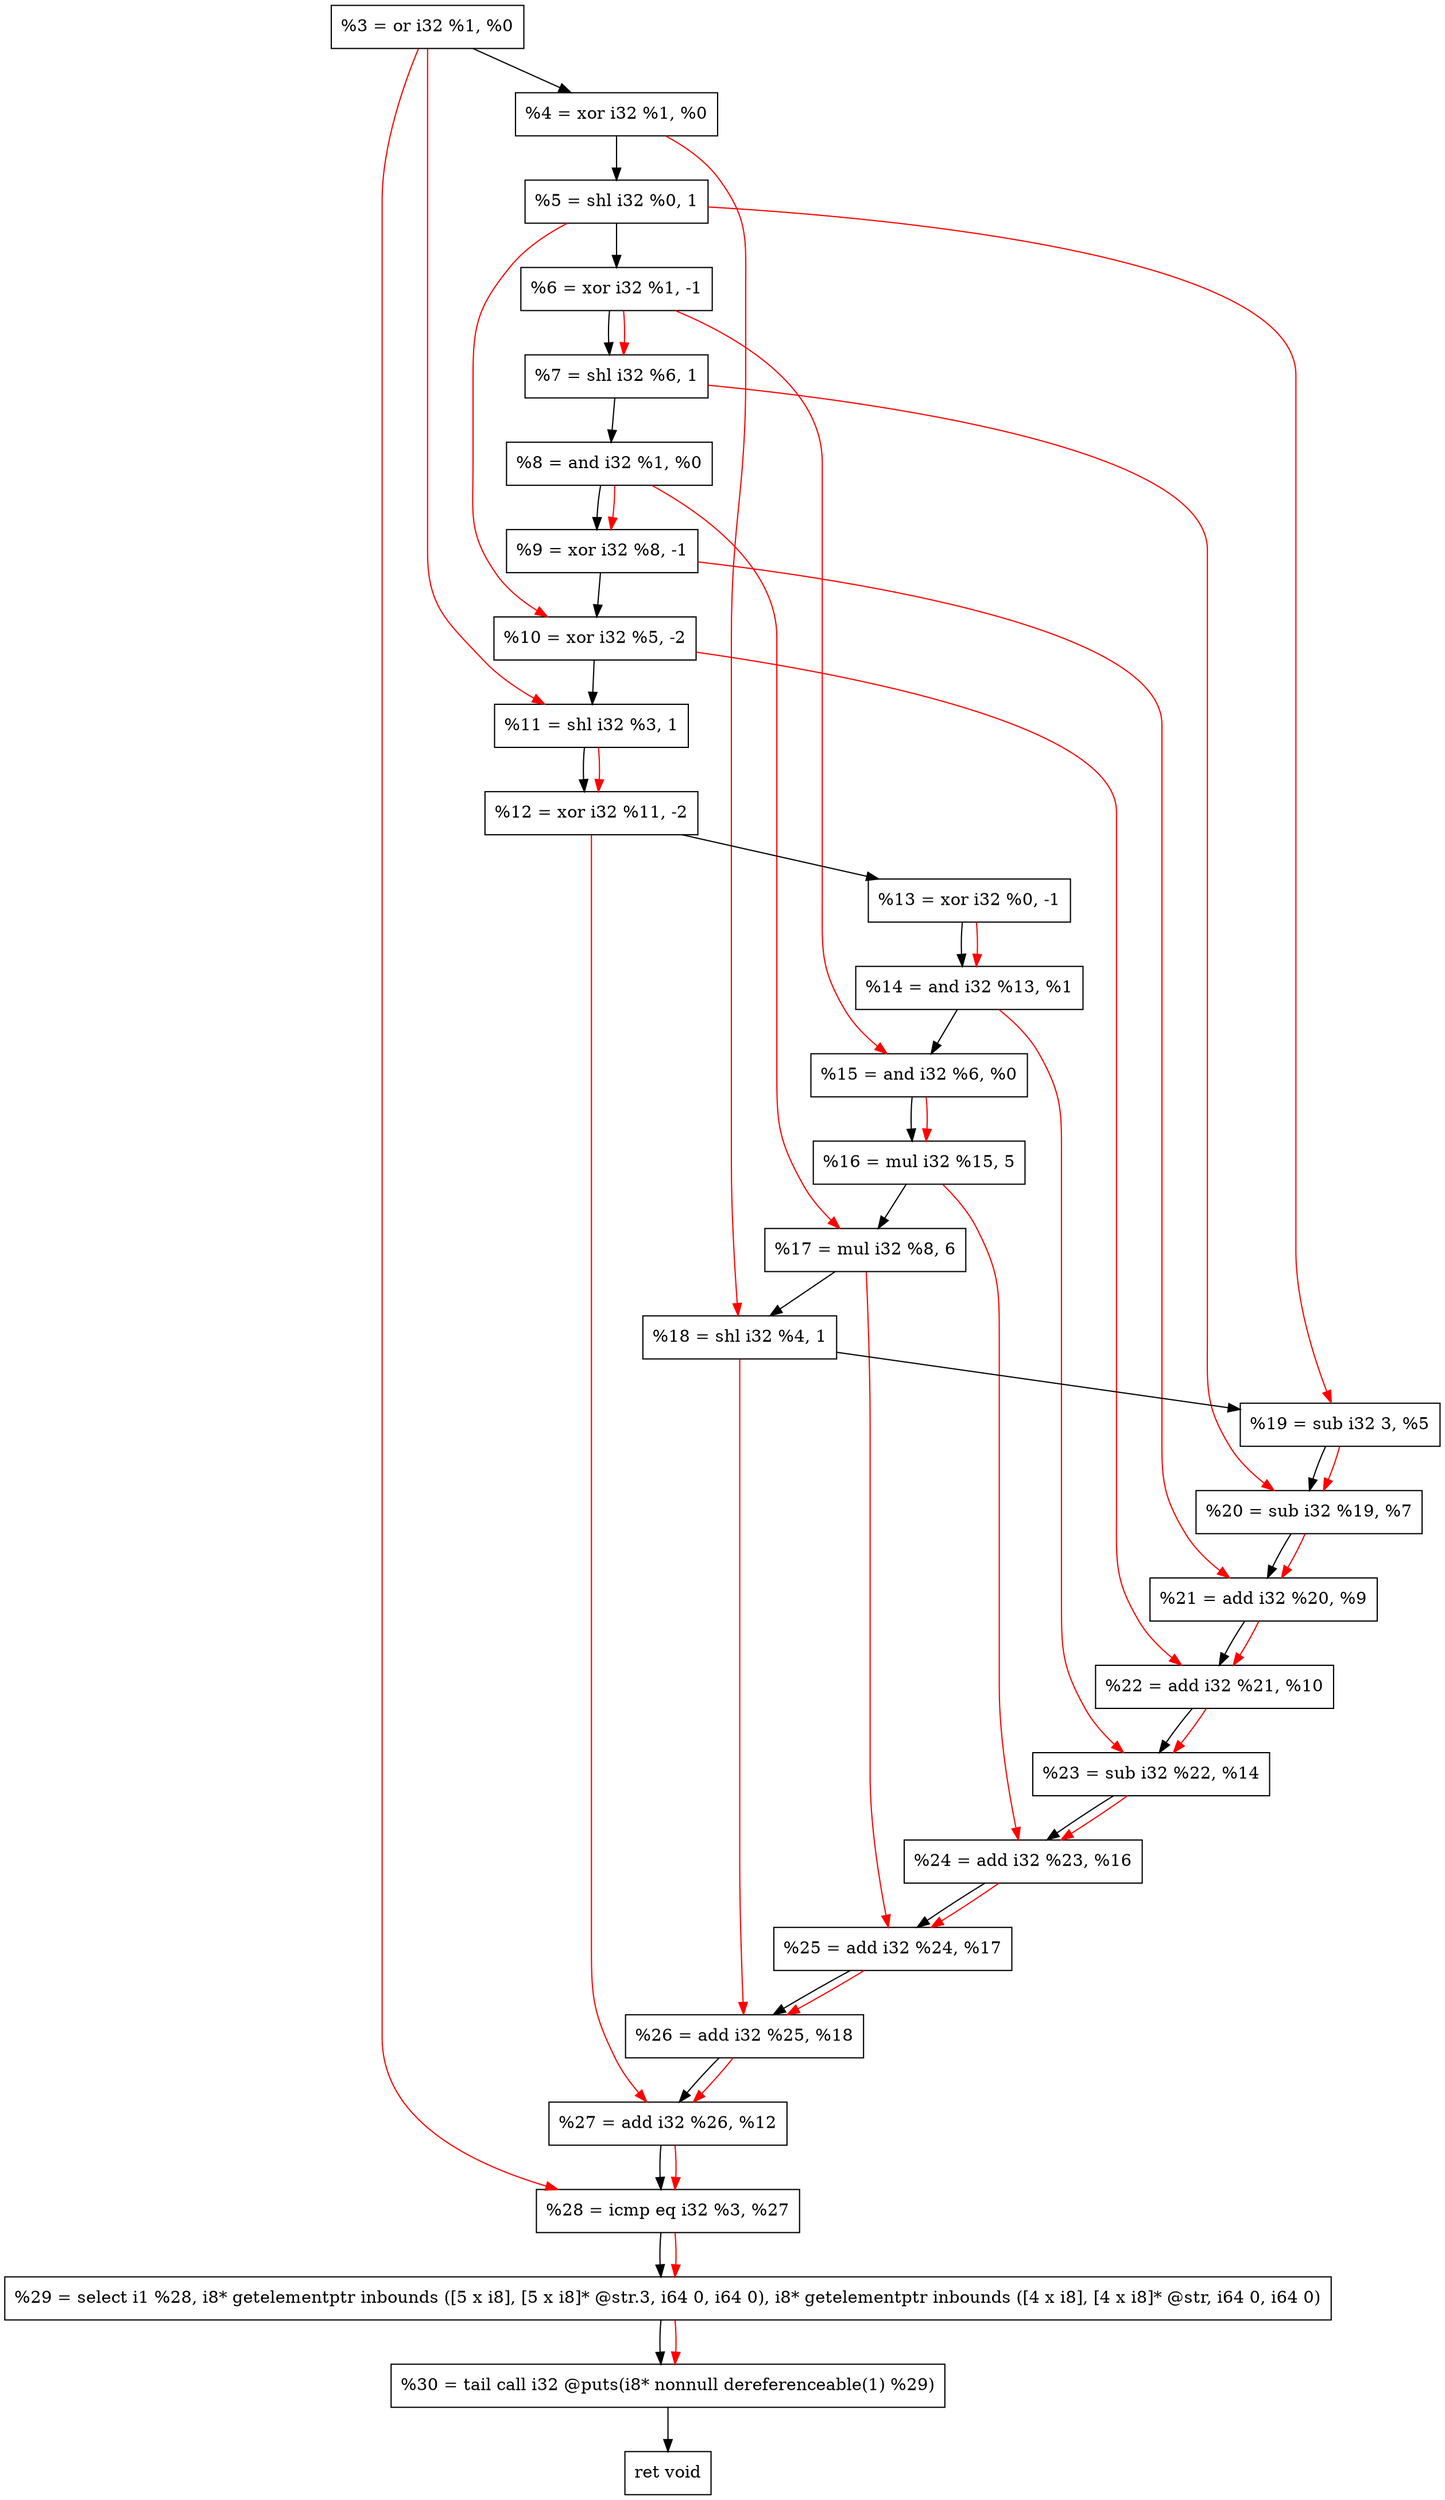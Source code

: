digraph "DFG for'crackme' function" {
	Node0x1e3f5a0[shape=record, label="  %3 = or i32 %1, %0"];
	Node0x1e3f610[shape=record, label="  %4 = xor i32 %1, %0"];
	Node0x1e3fce0[shape=record, label="  %5 = shl i32 %0, 1"];
	Node0x1e3fd80[shape=record, label="  %6 = xor i32 %1, -1"];
	Node0x1e3fdf0[shape=record, label="  %7 = shl i32 %6, 1"];
	Node0x1e3fe60[shape=record, label="  %8 = and i32 %1, %0"];
	Node0x1e3fed0[shape=record, label="  %9 = xor i32 %8, -1"];
	Node0x1e3ff70[shape=record, label="  %10 = xor i32 %5, -2"];
	Node0x1e3ffe0[shape=record, label="  %11 = shl i32 %3, 1"];
	Node0x1e40050[shape=record, label="  %12 = xor i32 %11, -2"];
	Node0x1e400c0[shape=record, label="  %13 = xor i32 %0, -1"];
	Node0x1e40130[shape=record, label="  %14 = and i32 %13, %1"];
	Node0x1e401a0[shape=record, label="  %15 = and i32 %6, %0"];
	Node0x1e40240[shape=record, label="  %16 = mul i32 %15, 5"];
	Node0x1e402e0[shape=record, label="  %17 = mul i32 %8, 6"];
	Node0x1e40350[shape=record, label="  %18 = shl i32 %4, 1"];
	Node0x1e403f0[shape=record, label="  %19 = sub i32 3, %5"];
	Node0x1e40460[shape=record, label="  %20 = sub i32 %19, %7"];
	Node0x1e404d0[shape=record, label="  %21 = add i32 %20, %9"];
	Node0x1e40540[shape=record, label="  %22 = add i32 %21, %10"];
	Node0x1e405b0[shape=record, label="  %23 = sub i32 %22, %14"];
	Node0x1e40620[shape=record, label="  %24 = add i32 %23, %16"];
	Node0x1e40690[shape=record, label="  %25 = add i32 %24, %17"];
	Node0x1e40700[shape=record, label="  %26 = add i32 %25, %18"];
	Node0x1e40770[shape=record, label="  %27 = add i32 %26, %12"];
	Node0x1e407e0[shape=record, label="  %28 = icmp eq i32 %3, %27"];
	Node0x1de0268[shape=record, label="  %29 = select i1 %28, i8* getelementptr inbounds ([5 x i8], [5 x i8]* @str.3, i64 0, i64 0), i8* getelementptr inbounds ([4 x i8], [4 x i8]* @str, i64 0, i64 0)"];
	Node0x1e40c80[shape=record, label="  %30 = tail call i32 @puts(i8* nonnull dereferenceable(1) %29)"];
	Node0x1e40cd0[shape=record, label="  ret void"];
	Node0x1e3f5a0 -> Node0x1e3f610;
	Node0x1e3f610 -> Node0x1e3fce0;
	Node0x1e3fce0 -> Node0x1e3fd80;
	Node0x1e3fd80 -> Node0x1e3fdf0;
	Node0x1e3fdf0 -> Node0x1e3fe60;
	Node0x1e3fe60 -> Node0x1e3fed0;
	Node0x1e3fed0 -> Node0x1e3ff70;
	Node0x1e3ff70 -> Node0x1e3ffe0;
	Node0x1e3ffe0 -> Node0x1e40050;
	Node0x1e40050 -> Node0x1e400c0;
	Node0x1e400c0 -> Node0x1e40130;
	Node0x1e40130 -> Node0x1e401a0;
	Node0x1e401a0 -> Node0x1e40240;
	Node0x1e40240 -> Node0x1e402e0;
	Node0x1e402e0 -> Node0x1e40350;
	Node0x1e40350 -> Node0x1e403f0;
	Node0x1e403f0 -> Node0x1e40460;
	Node0x1e40460 -> Node0x1e404d0;
	Node0x1e404d0 -> Node0x1e40540;
	Node0x1e40540 -> Node0x1e405b0;
	Node0x1e405b0 -> Node0x1e40620;
	Node0x1e40620 -> Node0x1e40690;
	Node0x1e40690 -> Node0x1e40700;
	Node0x1e40700 -> Node0x1e40770;
	Node0x1e40770 -> Node0x1e407e0;
	Node0x1e407e0 -> Node0x1de0268;
	Node0x1de0268 -> Node0x1e40c80;
	Node0x1e40c80 -> Node0x1e40cd0;
edge [color=red]
	Node0x1e3fd80 -> Node0x1e3fdf0;
	Node0x1e3fe60 -> Node0x1e3fed0;
	Node0x1e3fce0 -> Node0x1e3ff70;
	Node0x1e3f5a0 -> Node0x1e3ffe0;
	Node0x1e3ffe0 -> Node0x1e40050;
	Node0x1e400c0 -> Node0x1e40130;
	Node0x1e3fd80 -> Node0x1e401a0;
	Node0x1e401a0 -> Node0x1e40240;
	Node0x1e3fe60 -> Node0x1e402e0;
	Node0x1e3f610 -> Node0x1e40350;
	Node0x1e3fce0 -> Node0x1e403f0;
	Node0x1e403f0 -> Node0x1e40460;
	Node0x1e3fdf0 -> Node0x1e40460;
	Node0x1e40460 -> Node0x1e404d0;
	Node0x1e3fed0 -> Node0x1e404d0;
	Node0x1e404d0 -> Node0x1e40540;
	Node0x1e3ff70 -> Node0x1e40540;
	Node0x1e40540 -> Node0x1e405b0;
	Node0x1e40130 -> Node0x1e405b0;
	Node0x1e405b0 -> Node0x1e40620;
	Node0x1e40240 -> Node0x1e40620;
	Node0x1e40620 -> Node0x1e40690;
	Node0x1e402e0 -> Node0x1e40690;
	Node0x1e40690 -> Node0x1e40700;
	Node0x1e40350 -> Node0x1e40700;
	Node0x1e40700 -> Node0x1e40770;
	Node0x1e40050 -> Node0x1e40770;
	Node0x1e3f5a0 -> Node0x1e407e0;
	Node0x1e40770 -> Node0x1e407e0;
	Node0x1e407e0 -> Node0x1de0268;
	Node0x1de0268 -> Node0x1e40c80;
}
